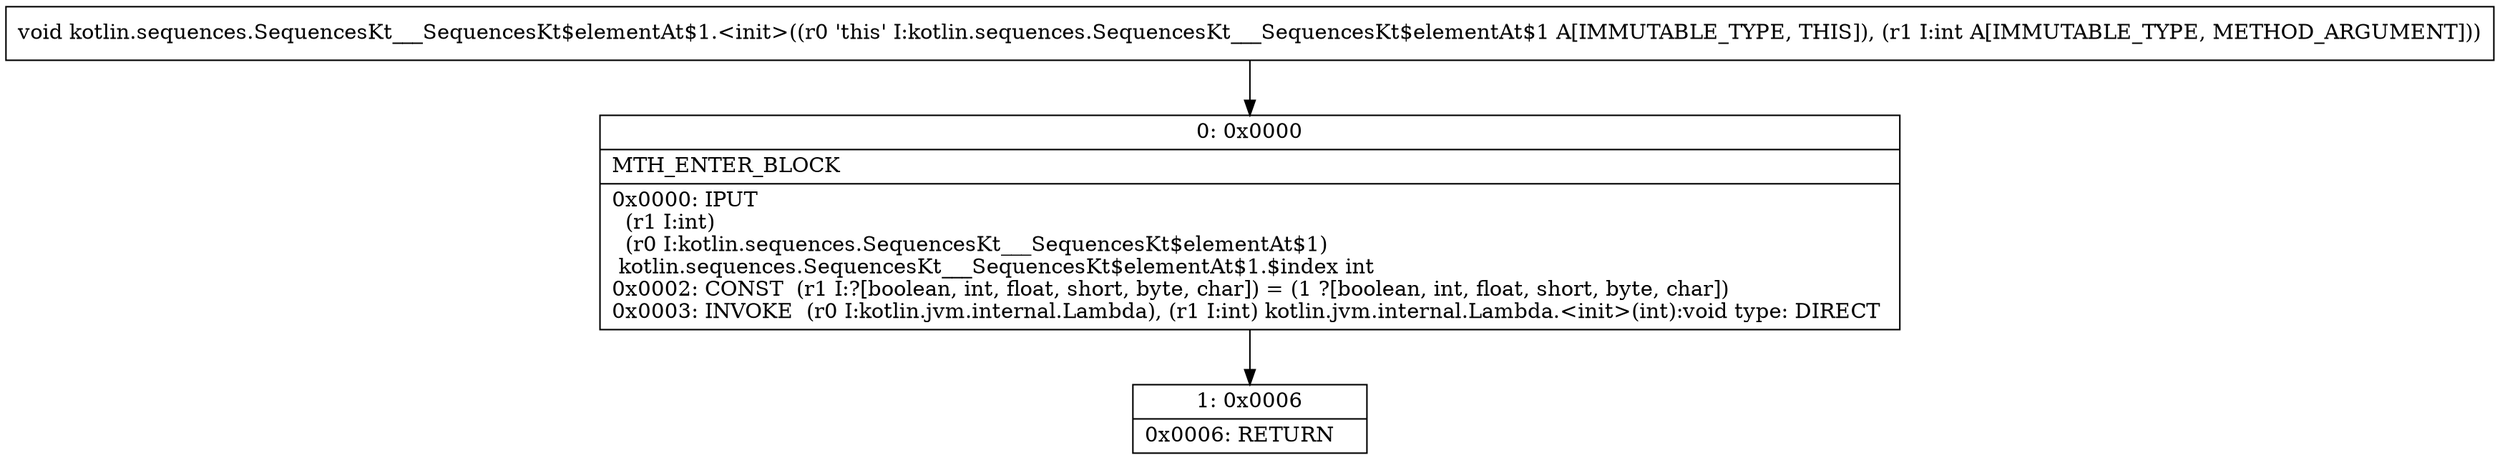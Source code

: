 digraph "CFG forkotlin.sequences.SequencesKt___SequencesKt$elementAt$1.\<init\>(I)V" {
Node_0 [shape=record,label="{0\:\ 0x0000|MTH_ENTER_BLOCK\l|0x0000: IPUT  \l  (r1 I:int)\l  (r0 I:kotlin.sequences.SequencesKt___SequencesKt$elementAt$1)\l kotlin.sequences.SequencesKt___SequencesKt$elementAt$1.$index int \l0x0002: CONST  (r1 I:?[boolean, int, float, short, byte, char]) = (1 ?[boolean, int, float, short, byte, char]) \l0x0003: INVOKE  (r0 I:kotlin.jvm.internal.Lambda), (r1 I:int) kotlin.jvm.internal.Lambda.\<init\>(int):void type: DIRECT \l}"];
Node_1 [shape=record,label="{1\:\ 0x0006|0x0006: RETURN   \l}"];
MethodNode[shape=record,label="{void kotlin.sequences.SequencesKt___SequencesKt$elementAt$1.\<init\>((r0 'this' I:kotlin.sequences.SequencesKt___SequencesKt$elementAt$1 A[IMMUTABLE_TYPE, THIS]), (r1 I:int A[IMMUTABLE_TYPE, METHOD_ARGUMENT])) }"];
MethodNode -> Node_0;
Node_0 -> Node_1;
}

